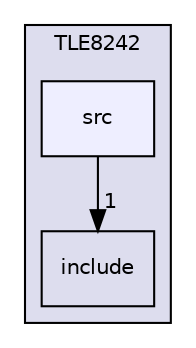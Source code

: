 digraph "TLE8242/src" {
  compound=true
  node [ fontsize="10", fontname="Helvetica"];
  edge [ labelfontsize="10", labelfontname="Helvetica"];
  subgraph clusterdir_a6da07358a8fdfee594e3931397d3564 {
    graph [ bgcolor="#ddddee", pencolor="black", label="TLE8242" fontname="Helvetica", fontsize="10", URL="dir_a6da07358a8fdfee594e3931397d3564.html"]
  dir_d12a0ebc365af7690b4cbf0099103a1d [shape=box label="include" URL="dir_d12a0ebc365af7690b4cbf0099103a1d.html"];
  dir_5dc700b6ef074f3936040498d165764b [shape=box, label="src", style="filled", fillcolor="#eeeeff", pencolor="black", URL="dir_5dc700b6ef074f3936040498d165764b.html"];
  }
  dir_5dc700b6ef074f3936040498d165764b->dir_d12a0ebc365af7690b4cbf0099103a1d [headlabel="1", labeldistance=1.5 headhref="dir_000019_000018.html"];
}
